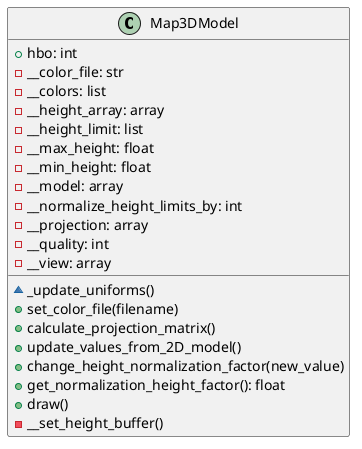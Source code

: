 @startuml
class Map3DModel {
    + hbo: int
    - __color_file: str
    - __colors: list
    - __height_array: array
    - __height_limit: list
    - __max_height: float
    - __min_height: float
    - __model: array
    - __normalize_height_limits_by: int
    - __projection: array
    - __quality: int
    - __view: array

    ~ _update_uniforms()
    + set_color_file(filename)
    + calculate_projection_matrix()
    + update_values_from_2D_model()
    + change_height_normalization_factor(new_value)
    + get_normalization_height_factor(): float
    + draw()
    - __set_height_buffer()

}
@enduml